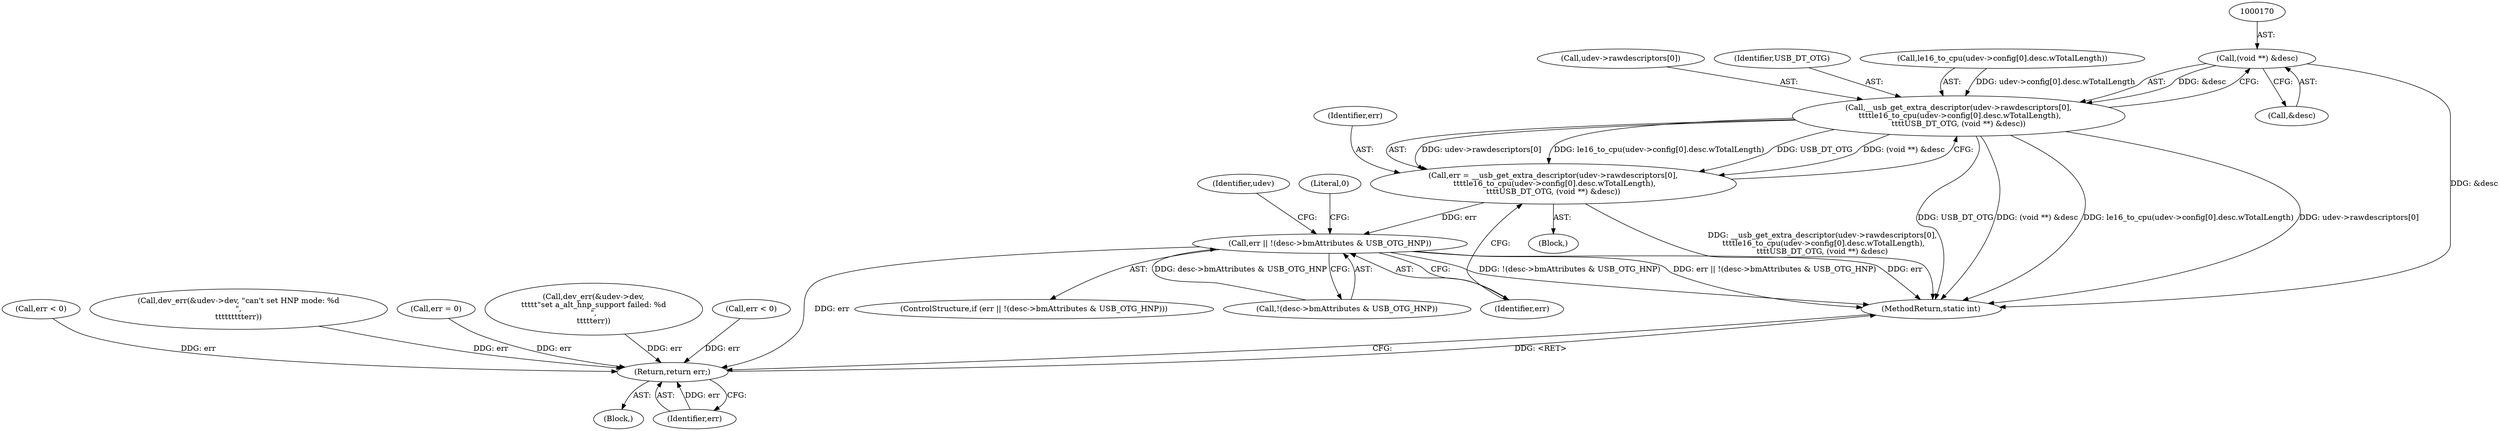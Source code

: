 digraph "0_linux_704620afc70cf47abb9d6a1a57f3825d2bca49cf@pointer" {
"1000169" [label="(Call,(void **) &desc)"];
"1000152" [label="(Call,__usb_get_extra_descriptor(udev->rawdescriptors[0],\n \t\t\t\tle16_to_cpu(udev->config[0].desc.wTotalLength),\n\t\t\t\tUSB_DT_OTG, (void **) &desc))"];
"1000150" [label="(Call,err = __usb_get_extra_descriptor(udev->rawdescriptors[0],\n \t\t\t\tle16_to_cpu(udev->config[0].desc.wTotalLength),\n\t\t\t\tUSB_DT_OTG, (void **) &desc))"];
"1000174" [label="(Call,err || !(desc->bmAttributes & USB_OTG_HNP))"];
"1000275" [label="(Return,return err;)"];
"1000133" [label="(Block,)"];
"1000173" [label="(ControlStructure,if (err || !(desc->bmAttributes & USB_OTG_HNP)))"];
"1000275" [label="(Return,return err;)"];
"1000265" [label="(Call,err < 0)"];
"1000168" [label="(Identifier,USB_DT_OTG)"];
"1000150" [label="(Call,err = __usb_get_extra_descriptor(udev->rawdescriptors[0],\n \t\t\t\tle16_to_cpu(udev->config[0].desc.wTotalLength),\n\t\t\t\tUSB_DT_OTG, (void **) &desc))"];
"1000277" [label="(MethodReturn,static int)"];
"1000152" [label="(Call,__usb_get_extra_descriptor(udev->rawdescriptors[0],\n \t\t\t\tle16_to_cpu(udev->config[0].desc.wTotalLength),\n\t\t\t\tUSB_DT_OTG, (void **) &desc))"];
"1000174" [label="(Call,err || !(desc->bmAttributes & USB_OTG_HNP))"];
"1000187" [label="(Identifier,udev)"];
"1000171" [label="(Call,&desc)"];
"1000183" [label="(Literal,0)"];
"1000229" [label="(Call,dev_err(&udev->dev, \"can't set HNP mode: %d\n\",\n\t\t\t\t\t\t\t\t\terr))"];
"1000176" [label="(Call,!(desc->bmAttributes & USB_OTG_HNP))"];
"1000107" [label="(Block,)"];
"1000175" [label="(Identifier,err)"];
"1000158" [label="(Call,le16_to_cpu(udev->config[0].desc.wTotalLength))"];
"1000153" [label="(Call,udev->rawdescriptors[0])"];
"1000109" [label="(Call,err = 0)"];
"1000268" [label="(Call,dev_err(&udev->dev,\n\t\t\t\t\t\"set a_alt_hnp_support failed: %d\n\",\n\t\t\t\t\terr))"];
"1000225" [label="(Call,err < 0)"];
"1000151" [label="(Identifier,err)"];
"1000276" [label="(Identifier,err)"];
"1000169" [label="(Call,(void **) &desc)"];
"1000169" -> "1000152"  [label="AST: "];
"1000169" -> "1000171"  [label="CFG: "];
"1000170" -> "1000169"  [label="AST: "];
"1000171" -> "1000169"  [label="AST: "];
"1000152" -> "1000169"  [label="CFG: "];
"1000169" -> "1000277"  [label="DDG: &desc"];
"1000169" -> "1000152"  [label="DDG: &desc"];
"1000152" -> "1000150"  [label="AST: "];
"1000153" -> "1000152"  [label="AST: "];
"1000158" -> "1000152"  [label="AST: "];
"1000168" -> "1000152"  [label="AST: "];
"1000150" -> "1000152"  [label="CFG: "];
"1000152" -> "1000277"  [label="DDG: USB_DT_OTG"];
"1000152" -> "1000277"  [label="DDG: (void **) &desc"];
"1000152" -> "1000277"  [label="DDG: le16_to_cpu(udev->config[0].desc.wTotalLength)"];
"1000152" -> "1000277"  [label="DDG: udev->rawdescriptors[0]"];
"1000152" -> "1000150"  [label="DDG: udev->rawdescriptors[0]"];
"1000152" -> "1000150"  [label="DDG: le16_to_cpu(udev->config[0].desc.wTotalLength)"];
"1000152" -> "1000150"  [label="DDG: USB_DT_OTG"];
"1000152" -> "1000150"  [label="DDG: (void **) &desc"];
"1000158" -> "1000152"  [label="DDG: udev->config[0].desc.wTotalLength"];
"1000150" -> "1000133"  [label="AST: "];
"1000151" -> "1000150"  [label="AST: "];
"1000175" -> "1000150"  [label="CFG: "];
"1000150" -> "1000277"  [label="DDG: __usb_get_extra_descriptor(udev->rawdescriptors[0],\n \t\t\t\tle16_to_cpu(udev->config[0].desc.wTotalLength),\n\t\t\t\tUSB_DT_OTG, (void **) &desc)"];
"1000150" -> "1000174"  [label="DDG: err"];
"1000174" -> "1000173"  [label="AST: "];
"1000174" -> "1000175"  [label="CFG: "];
"1000174" -> "1000176"  [label="CFG: "];
"1000175" -> "1000174"  [label="AST: "];
"1000176" -> "1000174"  [label="AST: "];
"1000183" -> "1000174"  [label="CFG: "];
"1000187" -> "1000174"  [label="CFG: "];
"1000174" -> "1000277"  [label="DDG: !(desc->bmAttributes & USB_OTG_HNP)"];
"1000174" -> "1000277"  [label="DDG: err || !(desc->bmAttributes & USB_OTG_HNP)"];
"1000174" -> "1000277"  [label="DDG: err"];
"1000176" -> "1000174"  [label="DDG: desc->bmAttributes & USB_OTG_HNP"];
"1000174" -> "1000275"  [label="DDG: err"];
"1000275" -> "1000107"  [label="AST: "];
"1000275" -> "1000276"  [label="CFG: "];
"1000276" -> "1000275"  [label="AST: "];
"1000277" -> "1000275"  [label="CFG: "];
"1000275" -> "1000277"  [label="DDG: <RET>"];
"1000276" -> "1000275"  [label="DDG: err"];
"1000229" -> "1000275"  [label="DDG: err"];
"1000225" -> "1000275"  [label="DDG: err"];
"1000268" -> "1000275"  [label="DDG: err"];
"1000265" -> "1000275"  [label="DDG: err"];
"1000109" -> "1000275"  [label="DDG: err"];
}
